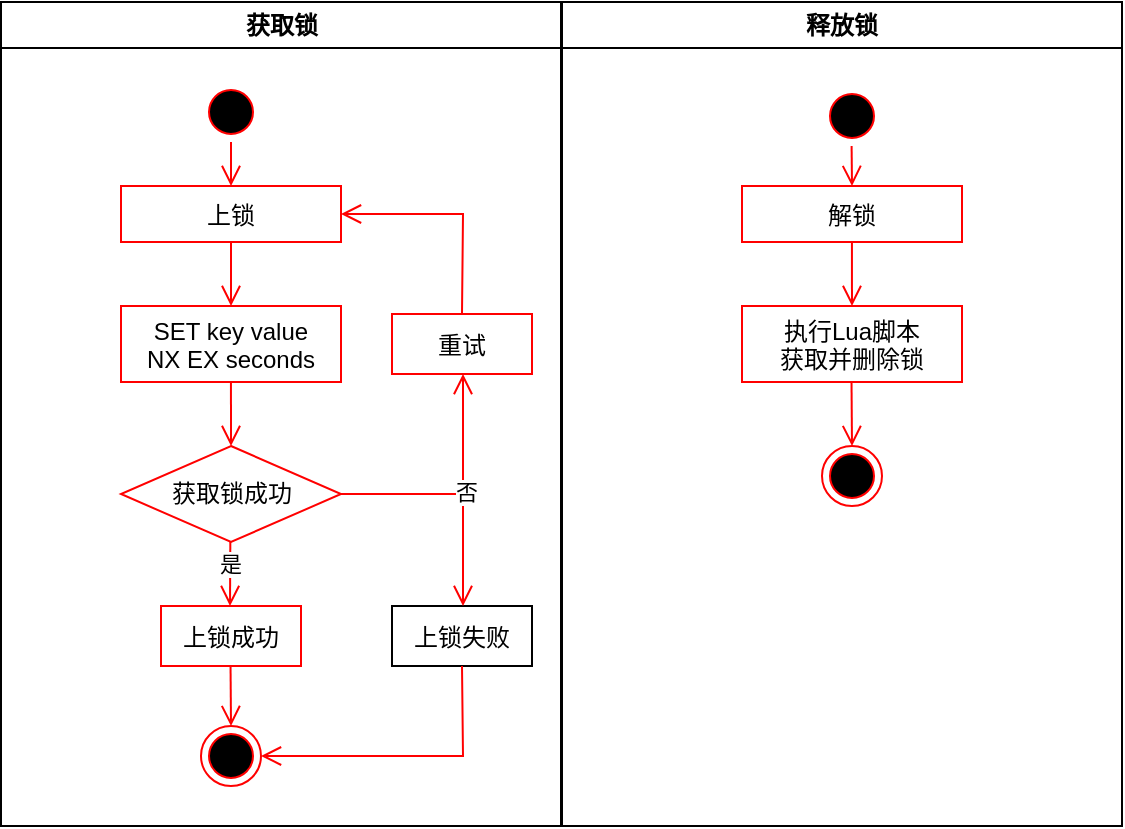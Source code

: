 <mxfile version="23.1.5" type="github">
  <diagram name="Page-1" id="e7e014a7-5840-1c2e-5031-d8a46d1fe8dd">
    <mxGraphModel dx="788" dy="504" grid="0" gridSize="10" guides="1" tooltips="1" connect="1" arrows="1" fold="1" page="1" pageScale="1" pageWidth="1169" pageHeight="826" background="none" math="0" shadow="0">
      <root>
        <mxCell id="0" />
        <mxCell id="1" parent="0" />
        <mxCell id="2" value="获取锁" style="swimlane;whiteSpace=wrap" parent="1" vertex="1">
          <mxGeometry x="164.5" y="128" width="280" height="412" as="geometry" />
        </mxCell>
        <mxCell id="5" value="" style="ellipse;shape=startState;fillColor=#000000;strokeColor=#ff0000;" parent="2" vertex="1">
          <mxGeometry x="100" y="40" width="30" height="30" as="geometry" />
        </mxCell>
        <mxCell id="6" value="" style="edgeStyle=elbowEdgeStyle;elbow=horizontal;verticalAlign=bottom;endArrow=open;endSize=8;strokeColor=#FF0000;endFill=1;rounded=0" parent="2" source="5" target="7" edge="1">
          <mxGeometry x="100" y="40" as="geometry">
            <mxPoint x="115" y="110" as="targetPoint" />
          </mxGeometry>
        </mxCell>
        <mxCell id="7" value="上锁" style="strokeColor=#FF0000;" parent="2" vertex="1">
          <mxGeometry x="60" y="92" width="110" height="28" as="geometry" />
        </mxCell>
        <mxCell id="10" value="SET key value&#xa;NX EX seconds" style="strokeColor=#FF0000;" parent="2" vertex="1">
          <mxGeometry x="60" y="152" width="110" height="38" as="geometry" />
        </mxCell>
        <mxCell id="Txw60cx1Kh3sxlR9NIMl-50" value="" style="ellipse;shape=endState;fillColor=#000000;strokeColor=#ff0000" vertex="1" parent="2">
          <mxGeometry x="100" y="362" width="30" height="30" as="geometry" />
        </mxCell>
        <mxCell id="Txw60cx1Kh3sxlR9NIMl-54" value="" style="edgeStyle=elbowEdgeStyle;elbow=horizontal;verticalAlign=bottom;endArrow=open;endSize=8;strokeColor=#FF0000;endFill=1;rounded=0;exitX=0.5;exitY=1;exitDx=0;exitDy=0;entryX=0.5;entryY=0;entryDx=0;entryDy=0;" edge="1" parent="2" source="7" target="10">
          <mxGeometry x="-64.5" y="-88" as="geometry">
            <mxPoint x="125" y="102" as="targetPoint" />
            <mxPoint x="125" y="80" as="sourcePoint" />
          </mxGeometry>
        </mxCell>
        <mxCell id="Txw60cx1Kh3sxlR9NIMl-44" value="获取锁成功" style="rhombus;whiteSpace=wrap;html=1;strokeColor=#FF0000;" vertex="1" parent="2">
          <mxGeometry x="60" y="222" width="110" height="48" as="geometry" />
        </mxCell>
        <mxCell id="Txw60cx1Kh3sxlR9NIMl-55" value="" style="edgeStyle=elbowEdgeStyle;elbow=horizontal;verticalAlign=bottom;endArrow=open;endSize=8;strokeColor=#FF0000;endFill=1;rounded=0;exitX=0.5;exitY=1;exitDx=0;exitDy=0;entryX=0.5;entryY=0;entryDx=0;entryDy=0;" edge="1" parent="2">
          <mxGeometry x="-229" y="-216" as="geometry">
            <mxPoint x="114.98" y="222" as="targetPoint" />
            <mxPoint x="114.98" y="190" as="sourcePoint" />
          </mxGeometry>
        </mxCell>
        <mxCell id="Txw60cx1Kh3sxlR9NIMl-49" value="上锁失败" style="" vertex="1" parent="2">
          <mxGeometry x="195.5" y="302" width="70" height="30" as="geometry" />
        </mxCell>
        <mxCell id="Txw60cx1Kh3sxlR9NIMl-48" value="上锁成功" style="strokeColor=#FF0000;" vertex="1" parent="2">
          <mxGeometry x="80" y="302" width="70" height="30" as="geometry" />
        </mxCell>
        <mxCell id="Txw60cx1Kh3sxlR9NIMl-58" value="" style="edgeStyle=elbowEdgeStyle;elbow=horizontal;verticalAlign=bottom;endArrow=open;endSize=8;strokeColor=#FF0000;endFill=1;rounded=0;exitX=0.5;exitY=1;exitDx=0;exitDy=0;entryX=0.5;entryY=0;entryDx=0;entryDy=0;" edge="1" parent="2">
          <mxGeometry x="-393.5" y="-344" as="geometry">
            <mxPoint x="114.66" y="302" as="targetPoint" />
            <mxPoint x="114.66" y="270" as="sourcePoint" />
          </mxGeometry>
        </mxCell>
        <mxCell id="Txw60cx1Kh3sxlR9NIMl-63" value="是" style="edgeLabel;html=1;align=center;verticalAlign=middle;resizable=0;points=[];" vertex="1" connectable="0" parent="Txw60cx1Kh3sxlR9NIMl-58">
          <mxGeometry relative="1" as="geometry">
            <mxPoint y="-5" as="offset" />
          </mxGeometry>
        </mxCell>
        <mxCell id="Txw60cx1Kh3sxlR9NIMl-59" value="重试" style="strokeColor=#FF0000;" vertex="1" parent="2">
          <mxGeometry x="195.5" y="156" width="70" height="30" as="geometry" />
        </mxCell>
        <mxCell id="Txw60cx1Kh3sxlR9NIMl-60" value="" style="edgeStyle=elbowEdgeStyle;elbow=horizontal;verticalAlign=bottom;endArrow=open;endSize=8;strokeColor=#FF0000;endFill=1;rounded=0;exitX=1;exitY=0.5;exitDx=0;exitDy=0;entryX=0.5;entryY=0;entryDx=0;entryDy=0;" edge="1" parent="2" source="Txw60cx1Kh3sxlR9NIMl-44" target="Txw60cx1Kh3sxlR9NIMl-49">
          <mxGeometry x="-393.5" y="-344" as="geometry">
            <mxPoint x="215.5" y="285" as="targetPoint" />
            <mxPoint x="215.5" y="253" as="sourcePoint" />
            <Array as="points">
              <mxPoint x="231" y="272" />
            </Array>
          </mxGeometry>
        </mxCell>
        <mxCell id="Txw60cx1Kh3sxlR9NIMl-61" value="" style="edgeStyle=elbowEdgeStyle;elbow=horizontal;verticalAlign=bottom;endArrow=open;endSize=8;strokeColor=#FF0000;endFill=1;rounded=0;exitX=1;exitY=0.5;exitDx=0;exitDy=0;entryX=0.5;entryY=1;entryDx=0;entryDy=0;" edge="1" parent="2" source="Txw60cx1Kh3sxlR9NIMl-44" target="Txw60cx1Kh3sxlR9NIMl-59">
          <mxGeometry x="-558" y="-472" as="geometry">
            <mxPoint x="241" y="312" as="targetPoint" />
            <mxPoint x="180" y="256" as="sourcePoint" />
            <Array as="points">
              <mxPoint x="231" y="212" />
            </Array>
          </mxGeometry>
        </mxCell>
        <mxCell id="Txw60cx1Kh3sxlR9NIMl-62" value="否" style="edgeLabel;html=1;align=center;verticalAlign=middle;resizable=0;points=[];" vertex="1" connectable="0" parent="Txw60cx1Kh3sxlR9NIMl-61">
          <mxGeometry relative="1" as="geometry">
            <mxPoint x="1" y="-1" as="offset" />
          </mxGeometry>
        </mxCell>
        <mxCell id="Txw60cx1Kh3sxlR9NIMl-64" value="" style="edgeStyle=elbowEdgeStyle;elbow=horizontal;verticalAlign=bottom;endArrow=open;endSize=8;strokeColor=#FF0000;endFill=1;rounded=0;exitX=0.5;exitY=0;exitDx=0;exitDy=0;entryX=1;entryY=0.5;entryDx=0;entryDy=0;" edge="1" parent="2" source="Txw60cx1Kh3sxlR9NIMl-59" target="7">
          <mxGeometry x="-229" y="-216" as="geometry">
            <mxPoint x="125" y="162" as="targetPoint" />
            <mxPoint x="125" y="130" as="sourcePoint" />
            <Array as="points">
              <mxPoint x="231" y="122" />
            </Array>
          </mxGeometry>
        </mxCell>
        <mxCell id="Txw60cx1Kh3sxlR9NIMl-65" value="" style="edgeStyle=elbowEdgeStyle;elbow=horizontal;verticalAlign=bottom;endArrow=open;endSize=8;strokeColor=#FF0000;endFill=1;rounded=0;exitX=0.5;exitY=1;exitDx=0;exitDy=0;entryX=0.5;entryY=0;entryDx=0;entryDy=0;" edge="1" parent="2" target="Txw60cx1Kh3sxlR9NIMl-50">
          <mxGeometry x="-393.5" y="-344" as="geometry">
            <mxPoint x="114.77" y="364" as="targetPoint" />
            <mxPoint x="114.77" y="332" as="sourcePoint" />
          </mxGeometry>
        </mxCell>
        <mxCell id="Txw60cx1Kh3sxlR9NIMl-66" value="" style="edgeStyle=elbowEdgeStyle;elbow=horizontal;verticalAlign=bottom;endArrow=open;endSize=8;strokeColor=#FF0000;endFill=1;rounded=0;exitX=0.5;exitY=1;exitDx=0;exitDy=0;entryX=1;entryY=0.5;entryDx=0;entryDy=0;" edge="1" parent="2" source="Txw60cx1Kh3sxlR9NIMl-49" target="Txw60cx1Kh3sxlR9NIMl-50">
          <mxGeometry x="-558" y="-472" as="geometry">
            <mxPoint x="124.77" y="374" as="targetPoint" />
            <mxPoint x="124.77" y="342" as="sourcePoint" />
            <Array as="points">
              <mxPoint x="231" y="362" />
            </Array>
          </mxGeometry>
        </mxCell>
        <mxCell id="4" value="释放锁" style="swimlane;whiteSpace=wrap" parent="1" vertex="1">
          <mxGeometry x="445" y="128" width="280" height="412" as="geometry" />
        </mxCell>
        <mxCell id="38" value="" style="ellipse;shape=endState;fillColor=#000000;strokeColor=#ff0000" parent="4" vertex="1">
          <mxGeometry x="130" y="222" width="30" height="30" as="geometry" />
        </mxCell>
        <mxCell id="Txw60cx1Kh3sxlR9NIMl-51" value="" style="ellipse;shape=startState;fillColor=#000000;strokeColor=#ff0000;" vertex="1" parent="4">
          <mxGeometry x="130" y="42" width="30" height="30" as="geometry" />
        </mxCell>
        <mxCell id="Txw60cx1Kh3sxlR9NIMl-52" value="解锁" style="strokeColor=#FF0000;" vertex="1" parent="4">
          <mxGeometry x="90" y="92" width="110" height="28" as="geometry" />
        </mxCell>
        <mxCell id="Txw60cx1Kh3sxlR9NIMl-53" value="执行Lua脚本&#xa;获取并删除锁" style="strokeColor=#FF0000;" vertex="1" parent="4">
          <mxGeometry x="90" y="152" width="110" height="38" as="geometry" />
        </mxCell>
        <mxCell id="Txw60cx1Kh3sxlR9NIMl-67" value="" style="edgeStyle=elbowEdgeStyle;elbow=horizontal;verticalAlign=bottom;endArrow=open;endSize=8;strokeColor=#FF0000;endFill=1;rounded=0" edge="1" parent="4">
          <mxGeometry x="-345" y="-88" as="geometry">
            <mxPoint x="145" y="92" as="targetPoint" />
            <mxPoint x="144.8" y="72" as="sourcePoint" />
          </mxGeometry>
        </mxCell>
        <mxCell id="Txw60cx1Kh3sxlR9NIMl-68" value="" style="edgeStyle=elbowEdgeStyle;elbow=horizontal;verticalAlign=bottom;endArrow=open;endSize=8;strokeColor=#FF0000;endFill=1;rounded=0;exitX=0.5;exitY=1;exitDx=0;exitDy=0;entryX=0.5;entryY=0;entryDx=0;entryDy=0;" edge="1" parent="4">
          <mxGeometry x="-509.5" y="-216" as="geometry">
            <mxPoint x="144.96" y="152" as="targetPoint" />
            <mxPoint x="144.96" y="120" as="sourcePoint" />
          </mxGeometry>
        </mxCell>
        <mxCell id="Txw60cx1Kh3sxlR9NIMl-69" value="" style="edgeStyle=elbowEdgeStyle;elbow=horizontal;verticalAlign=bottom;endArrow=open;endSize=8;strokeColor=#FF0000;endFill=1;rounded=0;exitX=0.5;exitY=1;exitDx=0;exitDy=0;entryX=0.5;entryY=0;entryDx=0;entryDy=0;" edge="1" parent="4">
          <mxGeometry x="-954.5" y="-344" as="geometry">
            <mxPoint x="144.76" y="222" as="targetPoint" />
            <mxPoint x="144.76" y="190" as="sourcePoint" />
          </mxGeometry>
        </mxCell>
      </root>
    </mxGraphModel>
  </diagram>
</mxfile>

